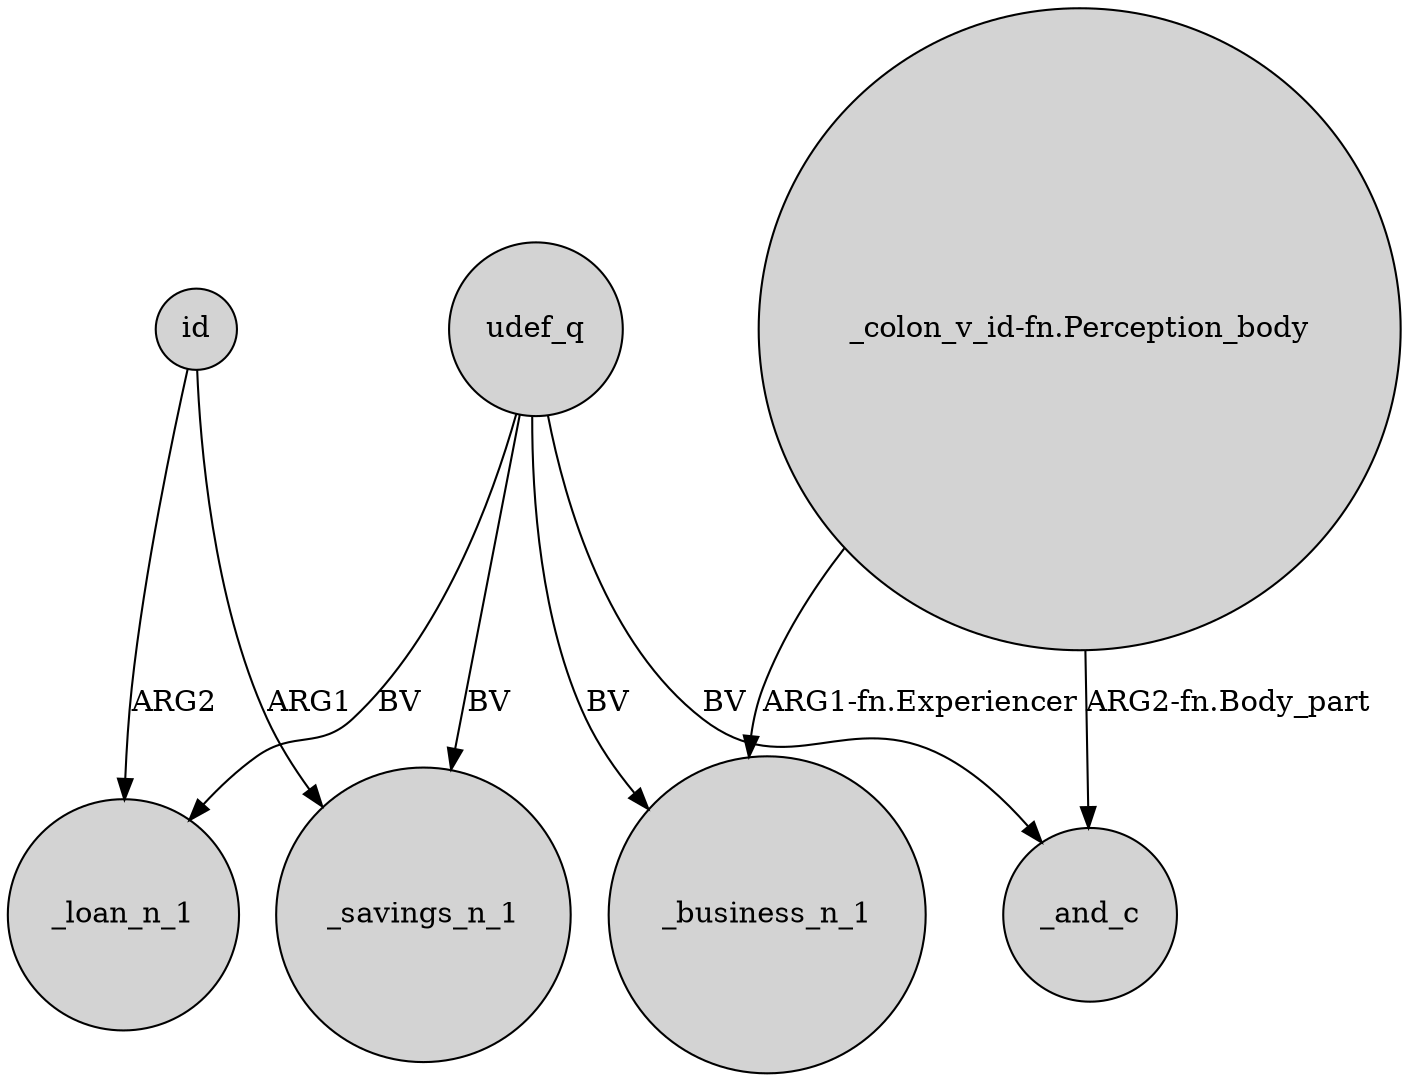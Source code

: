 digraph {
	node [shape=circle style=filled]
	udef_q -> _savings_n_1 [label=BV]
	"_colon_v_id-fn.Perception_body" -> _and_c [label="ARG2-fn.Body_part"]
	"_colon_v_id-fn.Perception_body" -> _business_n_1 [label="ARG1-fn.Experiencer"]
	udef_q -> _and_c [label=BV]
	udef_q -> _business_n_1 [label=BV]
	id -> _savings_n_1 [label=ARG1]
	id -> _loan_n_1 [label=ARG2]
	udef_q -> _loan_n_1 [label=BV]
}
